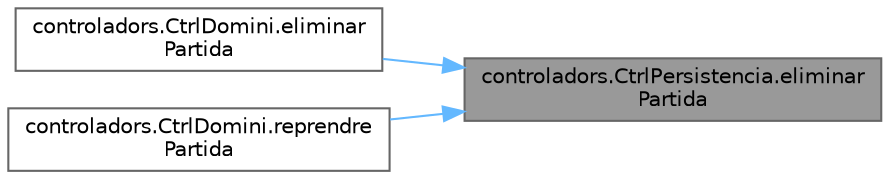 digraph "controladors.CtrlPersistencia.eliminarPartida"
{
 // INTERACTIVE_SVG=YES
 // LATEX_PDF_SIZE
  bgcolor="transparent";
  edge [fontname=Helvetica,fontsize=10,labelfontname=Helvetica,labelfontsize=10];
  node [fontname=Helvetica,fontsize=10,shape=box,height=0.2,width=0.4];
  rankdir="RL";
  Node1 [id="Node000001",label="controladors.CtrlPersistencia.eliminar\lPartida",height=0.2,width=0.4,color="gray40", fillcolor="grey60", style="filled", fontcolor="black",tooltip="Elimina una partida de l'emmagatzematge persistent."];
  Node1 -> Node2 [id="edge1_Node000001_Node000002",dir="back",color="steelblue1",style="solid",tooltip=" "];
  Node2 [id="Node000002",label="controladors.CtrlDomini.eliminar\lPartida",height=0.2,width=0.4,color="grey40", fillcolor="white", style="filled",URL="$classcontroladors_1_1_ctrl_domini.html#ac87e23e3544eb1c2e20aa7ea0f97762f",tooltip="Elimina el .json de la partida indicada al paràmetre."];
  Node1 -> Node3 [id="edge2_Node000001_Node000003",dir="back",color="steelblue1",style="solid",tooltip=" "];
  Node3 [id="Node000003",label="controladors.CtrlDomini.reprendre\lPartida",height=0.2,width=0.4,color="grey40", fillcolor="white", style="filled",URL="$classcontroladors_1_1_ctrl_domini.html#a8f8379a74fba56b9e4e82d4c5743360e",tooltip="Continuar partida."];
}
